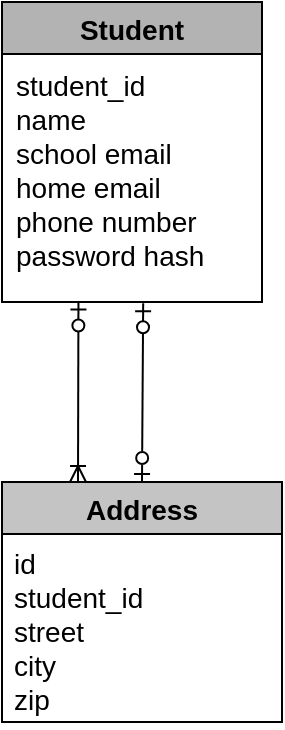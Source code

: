 <mxfile version="16.4.0" type="github">
  <diagram id="iYoqzr5WYE2hCEMeHDBI" name="Page-1">
    <mxGraphModel dx="1673" dy="979" grid="1" gridSize="10" guides="1" tooltips="1" connect="1" arrows="1" fold="1" page="1" pageScale="1" pageWidth="850" pageHeight="1100" math="0" shadow="0">
      <root>
        <mxCell id="0" />
        <mxCell id="1" parent="0" />
        <mxCell id="d-l_255NbzkC1FXPSZey-14" value="Student" style="swimlane;fontStyle=1;childLayout=stackLayout;horizontal=1;startSize=26;fillColor=#B3B3B3;horizontalStack=0;resizeParent=1;resizeParentMax=0;resizeLast=0;collapsible=1;marginBottom=0;labelBackgroundColor=none;fontSize=14;fontColor=default;" vertex="1" parent="1">
          <mxGeometry x="40" y="160" width="130" height="150" as="geometry" />
        </mxCell>
        <mxCell id="d-l_255NbzkC1FXPSZey-15" value="student_id&#xa;name&#xa;school email&#xa;home email&#xa;phone number&#xa;password hash" style="text;strokeColor=none;fillColor=none;align=left;verticalAlign=top;spacingLeft=4;spacingRight=4;overflow=hidden;rotatable=0;points=[[0,0.5],[1,0.5]];portConstraint=eastwest;labelBackgroundColor=none;fontSize=14;fontColor=default;spacing=3;" vertex="1" parent="d-l_255NbzkC1FXPSZey-14">
          <mxGeometry y="26" width="130" height="124" as="geometry" />
        </mxCell>
        <mxCell id="d-l_255NbzkC1FXPSZey-22" value="Address" style="swimlane;fontStyle=1;childLayout=stackLayout;horizontal=1;startSize=26;fillColor=#C4C4C4;horizontalStack=0;resizeParent=1;resizeParentMax=0;resizeLast=0;collapsible=1;marginBottom=0;labelBackgroundColor=none;fontSize=14;fontColor=default;" vertex="1" parent="1">
          <mxGeometry x="40" y="400" width="140" height="120" as="geometry" />
        </mxCell>
        <mxCell id="d-l_255NbzkC1FXPSZey-23" value="id&#xa;student_id&#xa;street&#xa;city&#xa;zip" style="text;strokeColor=none;fillColor=none;align=left;verticalAlign=top;spacingLeft=4;spacingRight=4;overflow=hidden;rotatable=0;points=[[0,0.5],[1,0.5]];portConstraint=eastwest;labelBackgroundColor=none;fontSize=14;fontColor=default;" vertex="1" parent="d-l_255NbzkC1FXPSZey-22">
          <mxGeometry y="26" width="140" height="94" as="geometry" />
        </mxCell>
        <mxCell id="d-l_255NbzkC1FXPSZey-31" value="" style="fontSize=12;html=1;endArrow=ERzeroToOne;endFill=1;rounded=0;fontColor=default;startArrow=ERzeroToOne;startFill=0;exitX=0.5;exitY=0;exitDx=0;exitDy=0;entryX=0.543;entryY=1.005;entryDx=0;entryDy=0;entryPerimeter=0;" edge="1" parent="1" source="d-l_255NbzkC1FXPSZey-22" target="d-l_255NbzkC1FXPSZey-15">
          <mxGeometry width="100" height="100" relative="1" as="geometry">
            <mxPoint x="300" y="450" as="sourcePoint" />
            <mxPoint x="400" y="350" as="targetPoint" />
          </mxGeometry>
        </mxCell>
        <mxCell id="d-l_255NbzkC1FXPSZey-32" value="" style="fontSize=12;html=1;endArrow=ERzeroToOne;endFill=1;rounded=0;fontColor=default;entryX=0.294;entryY=0.998;entryDx=0;entryDy=0;entryPerimeter=0;startArrow=ERoneToMany;startFill=0;" edge="1" parent="1" target="d-l_255NbzkC1FXPSZey-15">
          <mxGeometry width="100" height="100" relative="1" as="geometry">
            <mxPoint x="78" y="400" as="sourcePoint" />
            <mxPoint x="400" y="350" as="targetPoint" />
          </mxGeometry>
        </mxCell>
      </root>
    </mxGraphModel>
  </diagram>
</mxfile>
